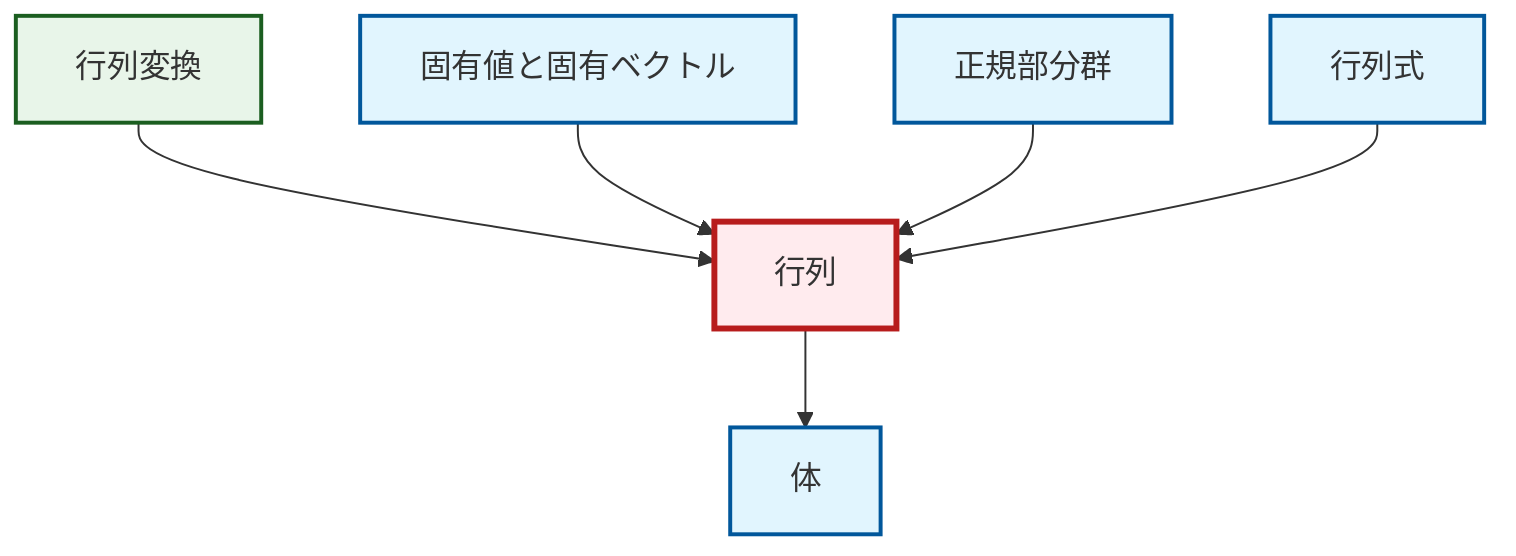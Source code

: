 graph TD
    classDef definition fill:#e1f5fe,stroke:#01579b,stroke-width:2px
    classDef theorem fill:#f3e5f5,stroke:#4a148c,stroke-width:2px
    classDef axiom fill:#fff3e0,stroke:#e65100,stroke-width:2px
    classDef example fill:#e8f5e9,stroke:#1b5e20,stroke-width:2px
    classDef current fill:#ffebee,stroke:#b71c1c,stroke-width:3px
    def-field["体"]:::definition
    def-eigenvalue-eigenvector["固有値と固有ベクトル"]:::definition
    ex-matrix-transformation["行列変換"]:::example
    def-matrix["行列"]:::definition
    def-determinant["行列式"]:::definition
    def-normal-subgroup["正規部分群"]:::definition
    ex-matrix-transformation --> def-matrix
    def-eigenvalue-eigenvector --> def-matrix
    def-normal-subgroup --> def-matrix
    def-determinant --> def-matrix
    def-matrix --> def-field
    class def-matrix current